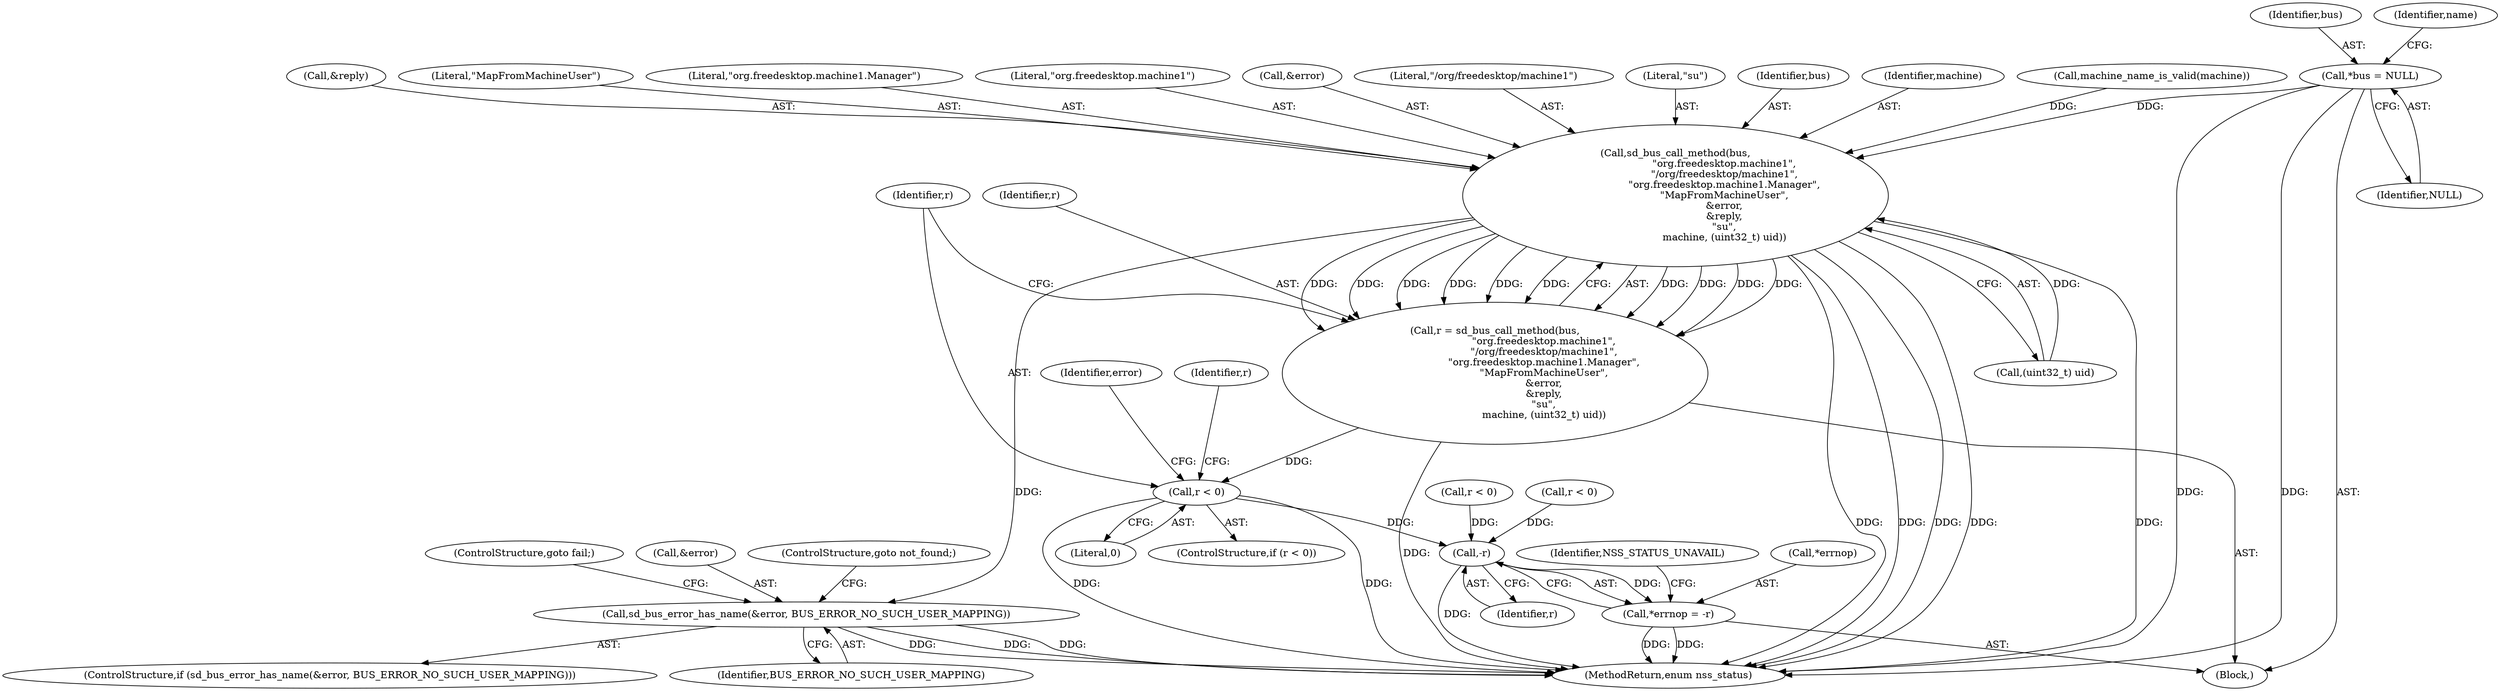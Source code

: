 digraph "0_systemd_cb31827d62066a04b02111df3052949fda4b6888_0@pointer" {
"1000119" [label="(Call,*bus = NULL)"];
"1000201" [label="(Call,sd_bus_call_method(bus,\n                               \"org.freedesktop.machine1\",\n                               \"/org/freedesktop/machine1\",\n                               \"org.freedesktop.machine1.Manager\",\n                               \"MapFromMachineUser\",\n                               &error,\n                               &reply,\n                               \"su\",\n                               machine, (uint32_t) uid))"];
"1000199" [label="(Call,r = sd_bus_call_method(bus,\n                               \"org.freedesktop.machine1\",\n                               \"/org/freedesktop/machine1\",\n                               \"org.freedesktop.machine1.Manager\",\n                               \"MapFromMachineUser\",\n                               &error,\n                               &reply,\n                               \"su\",\n                               machine, (uint32_t) uid))"];
"1000217" [label="(Call,r < 0)"];
"1000321" [label="(Call,-r)"];
"1000318" [label="(Call,*errnop = -r)"];
"1000222" [label="(Call,sd_bus_error_has_name(&error, BUS_ERROR_NO_SUCH_USER_MAPPING))"];
"1000120" [label="(Identifier,bus)"];
"1000204" [label="(Literal,\"/org/freedesktop/machine1\")"];
"1000109" [label="(Block,)"];
"1000318" [label="(Call,*errnop = -r)"];
"1000227" [label="(ControlStructure,goto fail;)"];
"1000121" [label="(Identifier,NULL)"];
"1000201" [label="(Call,sd_bus_call_method(bus,\n                               \"org.freedesktop.machine1\",\n                               \"/org/freedesktop/machine1\",\n                               \"org.freedesktop.machine1.Manager\",\n                               \"MapFromMachineUser\",\n                               &error,\n                               &reply,\n                               \"su\",\n                               machine, (uint32_t) uid))"];
"1000211" [label="(Literal,\"su\")"];
"1000202" [label="(Identifier,bus)"];
"1000219" [label="(Literal,0)"];
"1000213" [label="(Call,(uint32_t) uid)"];
"1000324" [label="(Identifier,NSS_STATUS_UNAVAIL)"];
"1000224" [label="(Identifier,error)"];
"1000229" [label="(Identifier,r)"];
"1000195" [label="(Call,r < 0)"];
"1000119" [label="(Call,*bus = NULL)"];
"1000212" [label="(Identifier,machine)"];
"1000218" [label="(Identifier,r)"];
"1000223" [label="(Call,&error)"];
"1000216" [label="(ControlStructure,if (r < 0))"];
"1000186" [label="(Call,machine_name_is_valid(machine))"];
"1000221" [label="(ControlStructure,if (sd_bus_error_has_name(&error, BUS_ERROR_NO_SUCH_USER_MAPPING)))"];
"1000200" [label="(Identifier,r)"];
"1000319" [label="(Call,*errnop)"];
"1000222" [label="(Call,sd_bus_error_has_name(&error, BUS_ERROR_NO_SUCH_USER_MAPPING))"];
"1000199" [label="(Call,r = sd_bus_call_method(bus,\n                               \"org.freedesktop.machine1\",\n                               \"/org/freedesktop/machine1\",\n                               \"org.freedesktop.machine1.Manager\",\n                               \"MapFromMachineUser\",\n                               &error,\n                               &reply,\n                               \"su\",\n                               machine, (uint32_t) uid))"];
"1000226" [label="(ControlStructure,goto not_found;)"];
"1000209" [label="(Call,&reply)"];
"1000225" [label="(Identifier,BUS_ERROR_NO_SUCH_USER_MAPPING)"];
"1000322" [label="(Identifier,r)"];
"1000206" [label="(Literal,\"MapFromMachineUser\")"];
"1000321" [label="(Call,-r)"];
"1000236" [label="(Call,r < 0)"];
"1000205" [label="(Literal,\"org.freedesktop.machine1.Manager\")"];
"1000203" [label="(Literal,\"org.freedesktop.machine1\")"];
"1000325" [label="(MethodReturn,enum nss_status)"];
"1000207" [label="(Call,&error)"];
"1000217" [label="(Call,r < 0)"];
"1000130" [label="(Identifier,name)"];
"1000119" -> "1000109"  [label="AST: "];
"1000119" -> "1000121"  [label="CFG: "];
"1000120" -> "1000119"  [label="AST: "];
"1000121" -> "1000119"  [label="AST: "];
"1000130" -> "1000119"  [label="CFG: "];
"1000119" -> "1000325"  [label="DDG: "];
"1000119" -> "1000325"  [label="DDG: "];
"1000119" -> "1000201"  [label="DDG: "];
"1000201" -> "1000199"  [label="AST: "];
"1000201" -> "1000213"  [label="CFG: "];
"1000202" -> "1000201"  [label="AST: "];
"1000203" -> "1000201"  [label="AST: "];
"1000204" -> "1000201"  [label="AST: "];
"1000205" -> "1000201"  [label="AST: "];
"1000206" -> "1000201"  [label="AST: "];
"1000207" -> "1000201"  [label="AST: "];
"1000209" -> "1000201"  [label="AST: "];
"1000211" -> "1000201"  [label="AST: "];
"1000212" -> "1000201"  [label="AST: "];
"1000213" -> "1000201"  [label="AST: "];
"1000199" -> "1000201"  [label="CFG: "];
"1000201" -> "1000325"  [label="DDG: "];
"1000201" -> "1000325"  [label="DDG: "];
"1000201" -> "1000325"  [label="DDG: "];
"1000201" -> "1000325"  [label="DDG: "];
"1000201" -> "1000325"  [label="DDG: "];
"1000201" -> "1000199"  [label="DDG: "];
"1000201" -> "1000199"  [label="DDG: "];
"1000201" -> "1000199"  [label="DDG: "];
"1000201" -> "1000199"  [label="DDG: "];
"1000201" -> "1000199"  [label="DDG: "];
"1000201" -> "1000199"  [label="DDG: "];
"1000201" -> "1000199"  [label="DDG: "];
"1000201" -> "1000199"  [label="DDG: "];
"1000201" -> "1000199"  [label="DDG: "];
"1000201" -> "1000199"  [label="DDG: "];
"1000186" -> "1000201"  [label="DDG: "];
"1000213" -> "1000201"  [label="DDG: "];
"1000201" -> "1000222"  [label="DDG: "];
"1000199" -> "1000109"  [label="AST: "];
"1000200" -> "1000199"  [label="AST: "];
"1000218" -> "1000199"  [label="CFG: "];
"1000199" -> "1000325"  [label="DDG: "];
"1000199" -> "1000217"  [label="DDG: "];
"1000217" -> "1000216"  [label="AST: "];
"1000217" -> "1000219"  [label="CFG: "];
"1000218" -> "1000217"  [label="AST: "];
"1000219" -> "1000217"  [label="AST: "];
"1000224" -> "1000217"  [label="CFG: "];
"1000229" -> "1000217"  [label="CFG: "];
"1000217" -> "1000325"  [label="DDG: "];
"1000217" -> "1000325"  [label="DDG: "];
"1000217" -> "1000321"  [label="DDG: "];
"1000321" -> "1000318"  [label="AST: "];
"1000321" -> "1000322"  [label="CFG: "];
"1000322" -> "1000321"  [label="AST: "];
"1000318" -> "1000321"  [label="CFG: "];
"1000321" -> "1000325"  [label="DDG: "];
"1000321" -> "1000318"  [label="DDG: "];
"1000236" -> "1000321"  [label="DDG: "];
"1000195" -> "1000321"  [label="DDG: "];
"1000318" -> "1000109"  [label="AST: "];
"1000319" -> "1000318"  [label="AST: "];
"1000324" -> "1000318"  [label="CFG: "];
"1000318" -> "1000325"  [label="DDG: "];
"1000318" -> "1000325"  [label="DDG: "];
"1000222" -> "1000221"  [label="AST: "];
"1000222" -> "1000225"  [label="CFG: "];
"1000223" -> "1000222"  [label="AST: "];
"1000225" -> "1000222"  [label="AST: "];
"1000226" -> "1000222"  [label="CFG: "];
"1000227" -> "1000222"  [label="CFG: "];
"1000222" -> "1000325"  [label="DDG: "];
"1000222" -> "1000325"  [label="DDG: "];
"1000222" -> "1000325"  [label="DDG: "];
}
